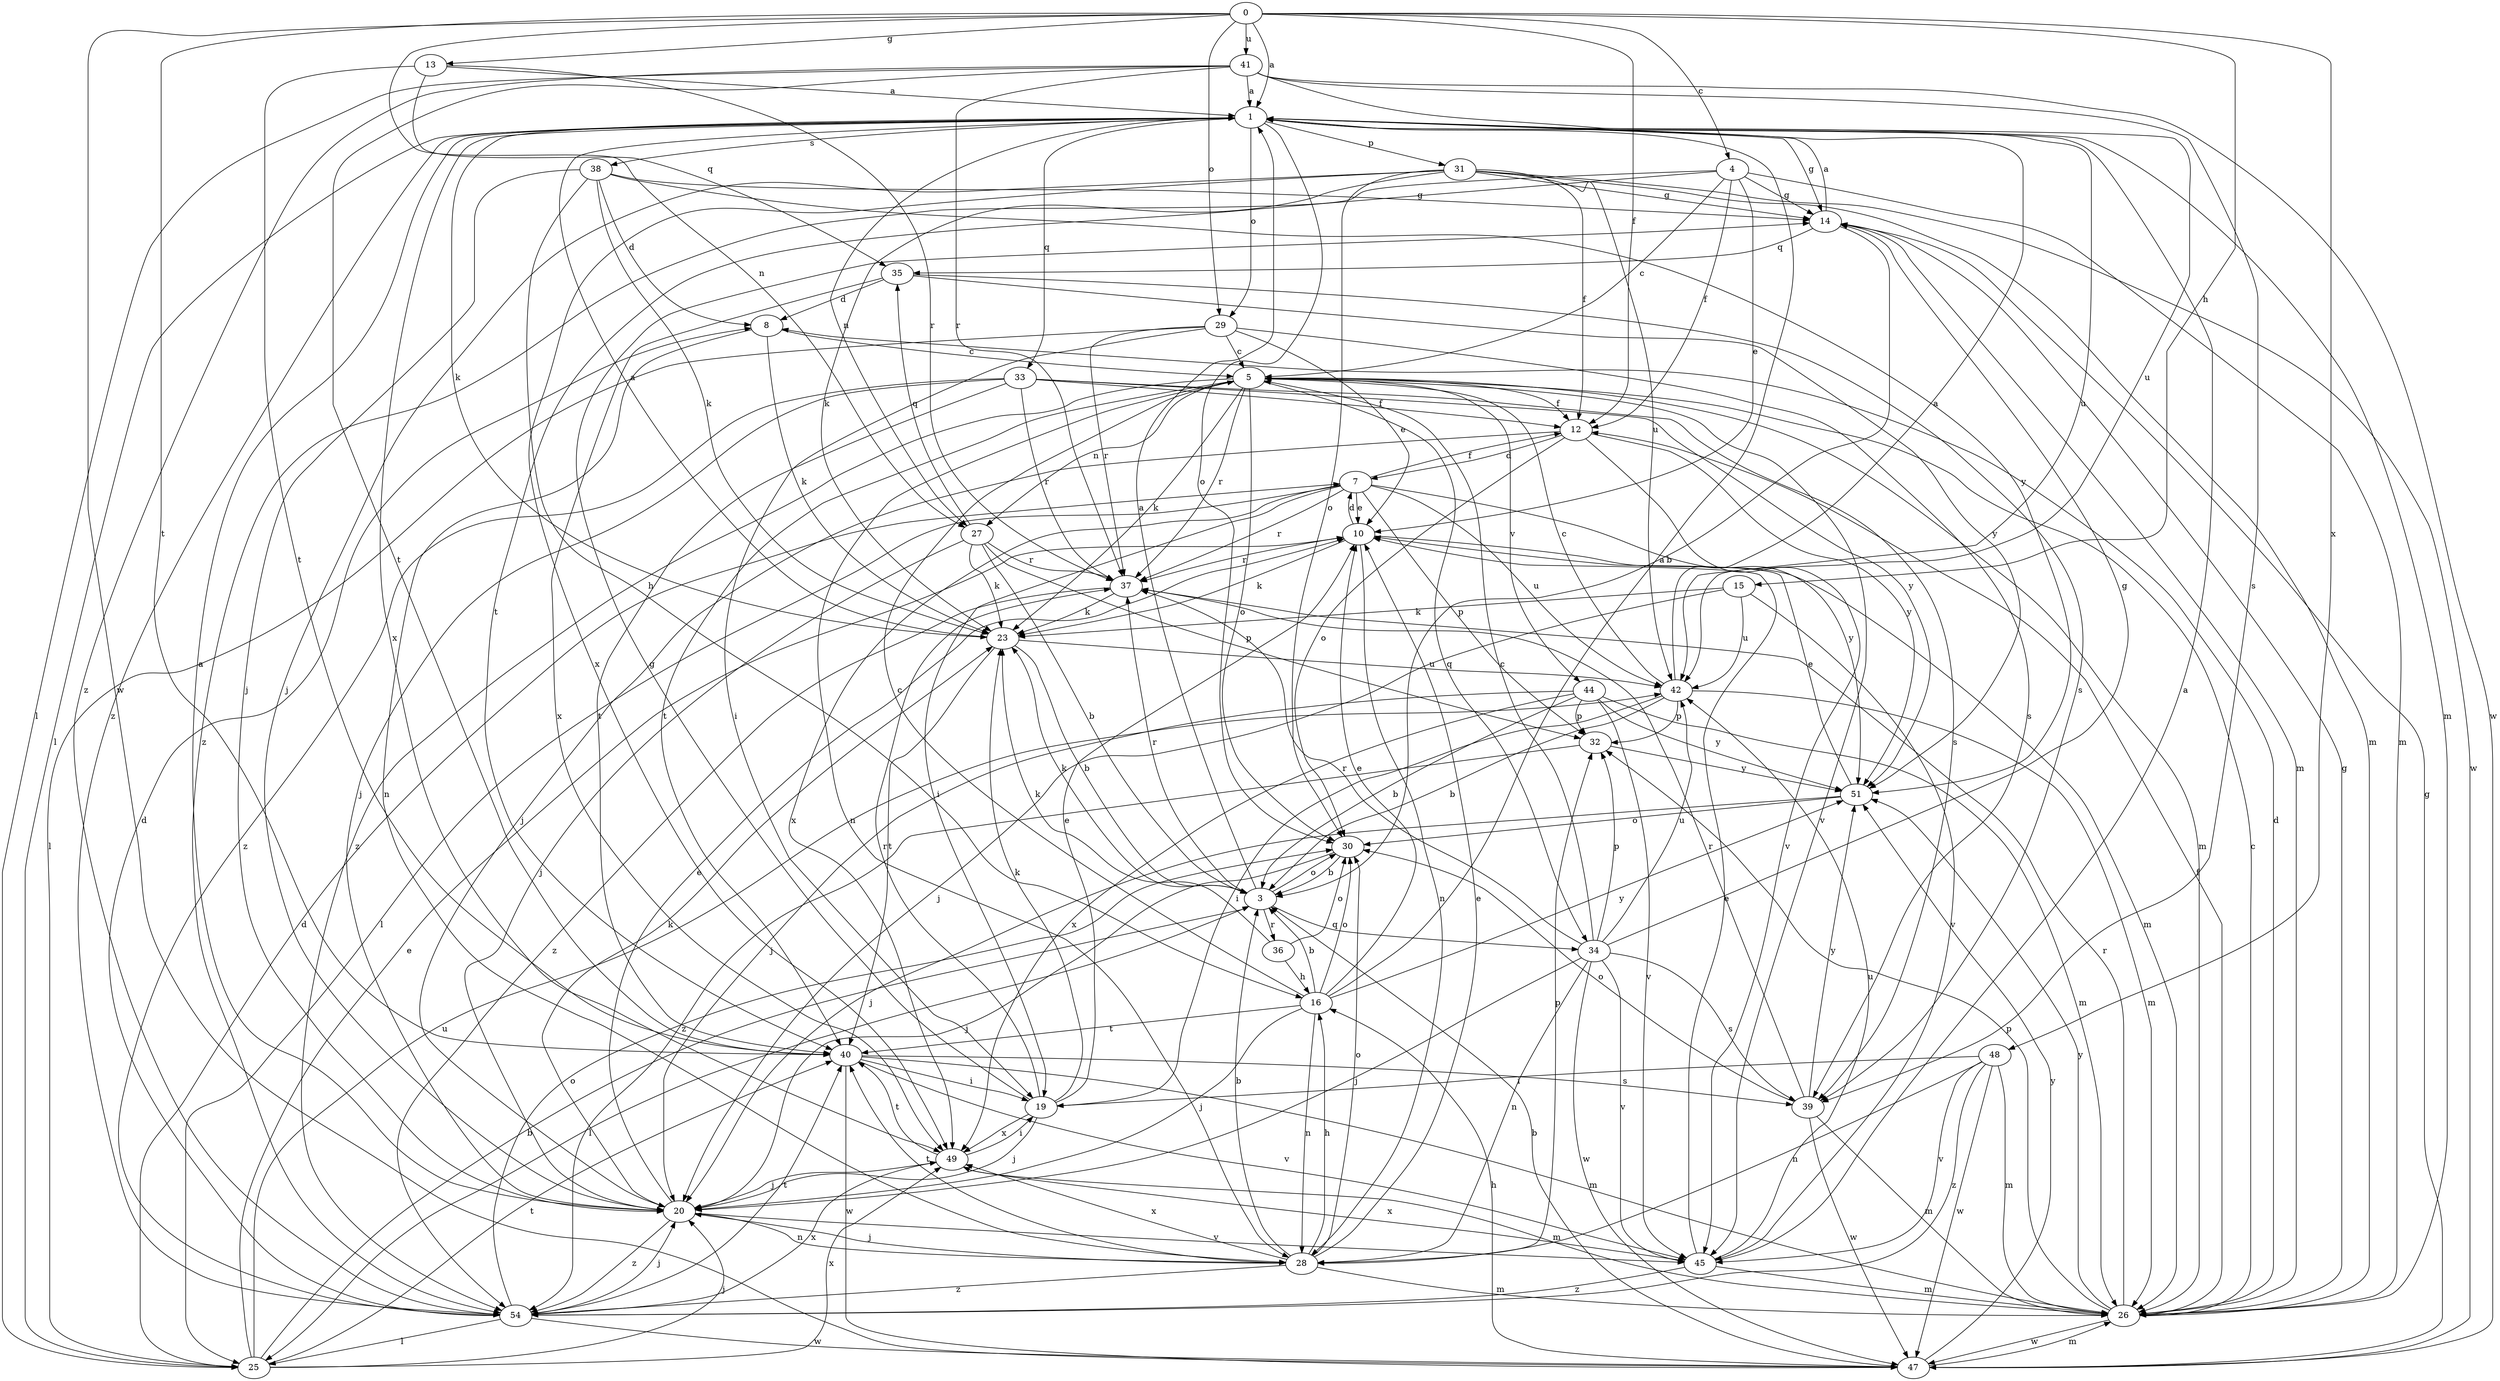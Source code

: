 strict digraph  {
0;
1;
3;
4;
5;
7;
8;
10;
12;
13;
14;
15;
16;
19;
20;
23;
25;
26;
27;
28;
29;
30;
31;
32;
33;
34;
35;
36;
37;
38;
39;
40;
41;
42;
44;
45;
47;
48;
49;
51;
54;
0 -> 1  [label=a];
0 -> 4  [label=c];
0 -> 12  [label=f];
0 -> 13  [label=g];
0 -> 15  [label=h];
0 -> 27  [label=n];
0 -> 29  [label=o];
0 -> 40  [label=t];
0 -> 41  [label=u];
0 -> 47  [label=w];
0 -> 48  [label=x];
1 -> 14  [label=g];
1 -> 23  [label=k];
1 -> 25  [label=l];
1 -> 26  [label=m];
1 -> 27  [label=n];
1 -> 29  [label=o];
1 -> 30  [label=o];
1 -> 31  [label=p];
1 -> 33  [label=q];
1 -> 38  [label=s];
1 -> 42  [label=u];
1 -> 49  [label=x];
1 -> 54  [label=z];
3 -> 1  [label=a];
3 -> 23  [label=k];
3 -> 25  [label=l];
3 -> 30  [label=o];
3 -> 34  [label=q];
3 -> 36  [label=r];
3 -> 37  [label=r];
4 -> 5  [label=c];
4 -> 10  [label=e];
4 -> 12  [label=f];
4 -> 14  [label=g];
4 -> 26  [label=m];
4 -> 40  [label=t];
4 -> 54  [label=z];
5 -> 12  [label=f];
5 -> 23  [label=k];
5 -> 26  [label=m];
5 -> 27  [label=n];
5 -> 28  [label=n];
5 -> 30  [label=o];
5 -> 34  [label=q];
5 -> 37  [label=r];
5 -> 40  [label=t];
5 -> 44  [label=v];
5 -> 45  [label=v];
5 -> 54  [label=z];
7 -> 10  [label=e];
7 -> 12  [label=f];
7 -> 19  [label=i];
7 -> 25  [label=l];
7 -> 32  [label=p];
7 -> 37  [label=r];
7 -> 42  [label=u];
7 -> 49  [label=x];
7 -> 51  [label=y];
8 -> 5  [label=c];
8 -> 23  [label=k];
8 -> 28  [label=n];
10 -> 7  [label=d];
10 -> 23  [label=k];
10 -> 26  [label=m];
10 -> 28  [label=n];
10 -> 37  [label=r];
12 -> 7  [label=d];
12 -> 20  [label=j];
12 -> 30  [label=o];
12 -> 45  [label=v];
12 -> 51  [label=y];
13 -> 1  [label=a];
13 -> 35  [label=q];
13 -> 37  [label=r];
13 -> 40  [label=t];
14 -> 1  [label=a];
14 -> 3  [label=b];
14 -> 26  [label=m];
14 -> 35  [label=q];
15 -> 20  [label=j];
15 -> 23  [label=k];
15 -> 42  [label=u];
15 -> 45  [label=v];
16 -> 1  [label=a];
16 -> 3  [label=b];
16 -> 5  [label=c];
16 -> 10  [label=e];
16 -> 20  [label=j];
16 -> 28  [label=n];
16 -> 30  [label=o];
16 -> 40  [label=t];
16 -> 51  [label=y];
19 -> 10  [label=e];
19 -> 14  [label=g];
19 -> 20  [label=j];
19 -> 23  [label=k];
19 -> 37  [label=r];
19 -> 49  [label=x];
20 -> 1  [label=a];
20 -> 10  [label=e];
20 -> 23  [label=k];
20 -> 28  [label=n];
20 -> 45  [label=v];
20 -> 54  [label=z];
23 -> 1  [label=a];
23 -> 3  [label=b];
23 -> 40  [label=t];
23 -> 42  [label=u];
25 -> 3  [label=b];
25 -> 7  [label=d];
25 -> 10  [label=e];
25 -> 20  [label=j];
25 -> 40  [label=t];
25 -> 42  [label=u];
25 -> 49  [label=x];
26 -> 5  [label=c];
26 -> 8  [label=d];
26 -> 12  [label=f];
26 -> 14  [label=g];
26 -> 32  [label=p];
26 -> 37  [label=r];
26 -> 47  [label=w];
26 -> 51  [label=y];
27 -> 3  [label=b];
27 -> 20  [label=j];
27 -> 23  [label=k];
27 -> 32  [label=p];
27 -> 35  [label=q];
27 -> 37  [label=r];
28 -> 3  [label=b];
28 -> 10  [label=e];
28 -> 16  [label=h];
28 -> 20  [label=j];
28 -> 26  [label=m];
28 -> 30  [label=o];
28 -> 32  [label=p];
28 -> 40  [label=t];
28 -> 49  [label=x];
28 -> 54  [label=z];
29 -> 5  [label=c];
29 -> 10  [label=e];
29 -> 19  [label=i];
29 -> 25  [label=l];
29 -> 37  [label=r];
29 -> 39  [label=s];
30 -> 3  [label=b];
30 -> 20  [label=j];
31 -> 12  [label=f];
31 -> 14  [label=g];
31 -> 20  [label=j];
31 -> 23  [label=k];
31 -> 26  [label=m];
31 -> 30  [label=o];
31 -> 42  [label=u];
31 -> 47  [label=w];
31 -> 49  [label=x];
32 -> 51  [label=y];
32 -> 54  [label=z];
33 -> 12  [label=f];
33 -> 20  [label=j];
33 -> 37  [label=r];
33 -> 39  [label=s];
33 -> 40  [label=t];
33 -> 51  [label=y];
33 -> 54  [label=z];
34 -> 5  [label=c];
34 -> 14  [label=g];
34 -> 20  [label=j];
34 -> 28  [label=n];
34 -> 32  [label=p];
34 -> 37  [label=r];
34 -> 39  [label=s];
34 -> 42  [label=u];
34 -> 45  [label=v];
34 -> 47  [label=w];
35 -> 8  [label=d];
35 -> 39  [label=s];
35 -> 49  [label=x];
35 -> 51  [label=y];
36 -> 16  [label=h];
36 -> 23  [label=k];
36 -> 30  [label=o];
37 -> 23  [label=k];
37 -> 54  [label=z];
38 -> 8  [label=d];
38 -> 14  [label=g];
38 -> 16  [label=h];
38 -> 20  [label=j];
38 -> 23  [label=k];
38 -> 51  [label=y];
39 -> 26  [label=m];
39 -> 30  [label=o];
39 -> 37  [label=r];
39 -> 47  [label=w];
39 -> 51  [label=y];
40 -> 19  [label=i];
40 -> 26  [label=m];
40 -> 39  [label=s];
40 -> 45  [label=v];
40 -> 47  [label=w];
41 -> 1  [label=a];
41 -> 25  [label=l];
41 -> 37  [label=r];
41 -> 39  [label=s];
41 -> 40  [label=t];
41 -> 42  [label=u];
41 -> 47  [label=w];
41 -> 54  [label=z];
42 -> 1  [label=a];
42 -> 3  [label=b];
42 -> 5  [label=c];
42 -> 19  [label=i];
42 -> 26  [label=m];
42 -> 32  [label=p];
44 -> 3  [label=b];
44 -> 20  [label=j];
44 -> 26  [label=m];
44 -> 32  [label=p];
44 -> 45  [label=v];
44 -> 49  [label=x];
44 -> 51  [label=y];
45 -> 1  [label=a];
45 -> 10  [label=e];
45 -> 26  [label=m];
45 -> 42  [label=u];
45 -> 49  [label=x];
45 -> 54  [label=z];
47 -> 3  [label=b];
47 -> 14  [label=g];
47 -> 16  [label=h];
47 -> 26  [label=m];
47 -> 51  [label=y];
48 -> 19  [label=i];
48 -> 26  [label=m];
48 -> 28  [label=n];
48 -> 45  [label=v];
48 -> 47  [label=w];
48 -> 54  [label=z];
49 -> 19  [label=i];
49 -> 20  [label=j];
49 -> 26  [label=m];
49 -> 40  [label=t];
51 -> 10  [label=e];
51 -> 20  [label=j];
51 -> 30  [label=o];
54 -> 8  [label=d];
54 -> 20  [label=j];
54 -> 25  [label=l];
54 -> 30  [label=o];
54 -> 40  [label=t];
54 -> 47  [label=w];
54 -> 49  [label=x];
}
